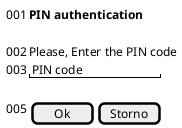 @startuml
salt
{
  001 | <b>PIN authentication
  .
  002 | Please, Enter the PIN code
  003 | "PIN code        "
  .
  005 | {[    Ok ] | [ Storno]}
}
@enduml